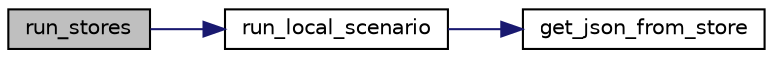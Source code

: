 digraph "run_stores"
{
 // LATEX_PDF_SIZE
  edge [fontname="Helvetica",fontsize="10",labelfontname="Helvetica",labelfontsize="10"];
  node [fontname="Helvetica",fontsize="10",shape=record];
  rankdir="LR";
  Node1 [label="run_stores",height=0.2,width=0.4,color="black", fillcolor="grey75", style="filled", fontcolor="black",tooltip=" "];
  Node1 -> Node2 [color="midnightblue",fontsize="10",style="solid",fontname="Helvetica"];
  Node2 [label="run_local_scenario",height=0.2,width=0.4,color="black", fillcolor="white", style="filled",URL="$d5/d04/namespacesuppliers_1_1__sample_01supplier.html#aa4d43872e9ed24a7732bf95b1d99049d",tooltip=" "];
  Node2 -> Node3 [color="midnightblue",fontsize="10",style="solid",fontname="Helvetica"];
  Node3 [label="get_json_from_store",height=0.2,width=0.4,color="black", fillcolor="white", style="filled",URL="$d5/d04/namespacesuppliers_1_1__sample_01supplier.html#a40a23538d7f1db6104ee6a356691e6dc",tooltip=" "];
}
